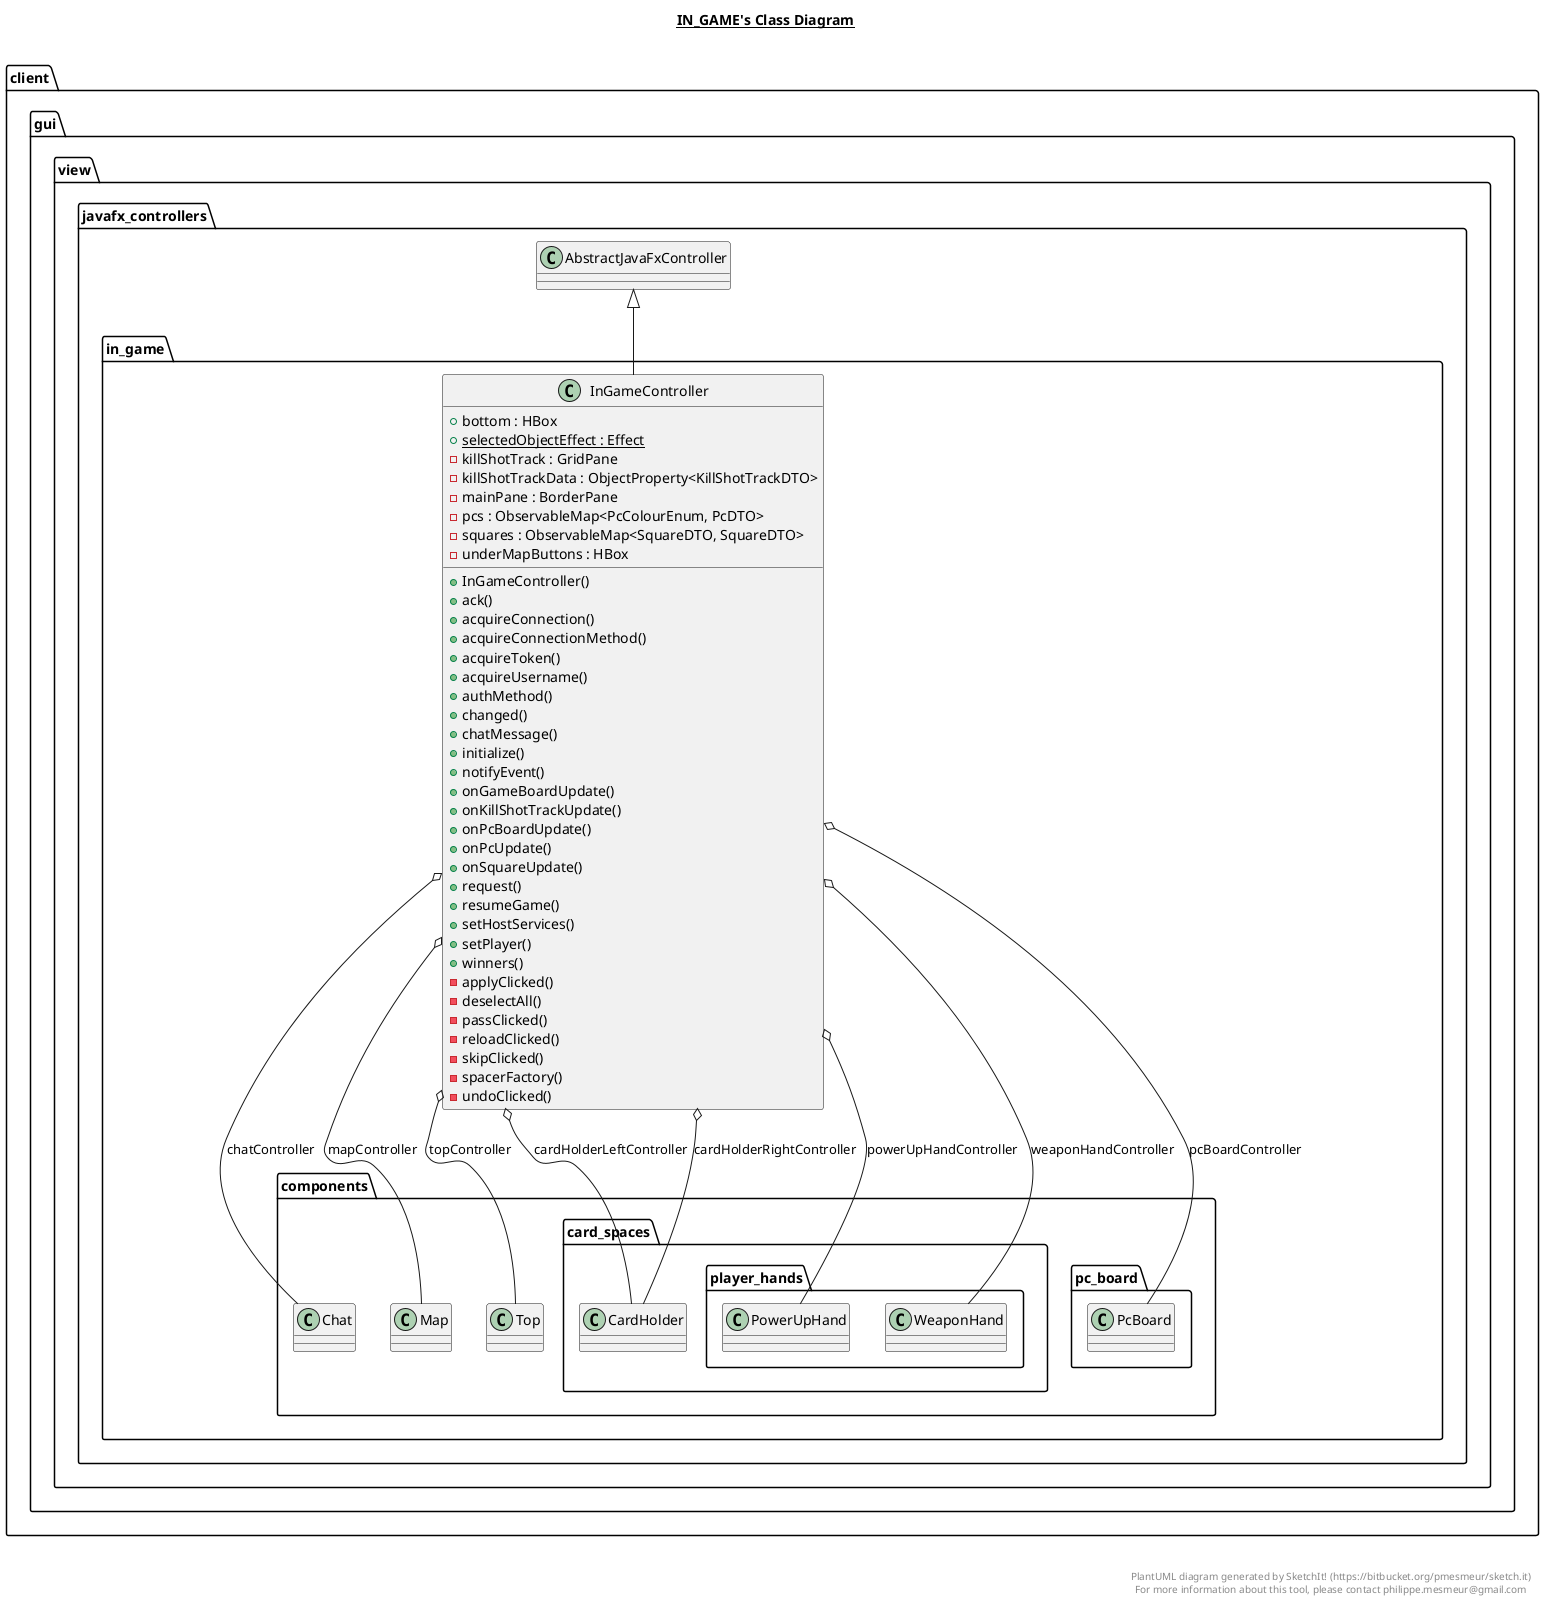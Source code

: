 @startuml

title __IN_GAME's Class Diagram__\n

  namespace client.gui {
    namespace view {
      namespace javafx_controllers {
        namespace in_game {
          class client.gui.view.javafx_controllers.in_game.InGameController {
              + bottom : HBox
              {static} + selectedObjectEffect : Effect
              - killShotTrack : GridPane
              - killShotTrackData : ObjectProperty<KillShotTrackDTO>
              - mainPane : BorderPane
              - pcs : ObservableMap<PcColourEnum, PcDTO>
              - squares : ObservableMap<SquareDTO, SquareDTO>
              - underMapButtons : HBox
              + InGameController()
              + ack()
              + acquireConnection()
              + acquireConnectionMethod()
              + acquireToken()
              + acquireUsername()
              + authMethod()
              + changed()
              + chatMessage()
              + initialize()
              + notifyEvent()
              + onGameBoardUpdate()
              + onKillShotTrackUpdate()
              + onPcBoardUpdate()
              + onPcUpdate()
              + onSquareUpdate()
              + request()
              + resumeGame()
              + setHostServices()
              + setPlayer()
              + winners()
              - applyClicked()
              - deselectAll()
              - passClicked()
              - reloadClicked()
              - skipClicked()
              - spacerFactory()
              - undoClicked()
          }
        }
      }
    }
  }
  

  client.gui.view.javafx_controllers.in_game.InGameController -up-|> client.gui.view.javafx_controllers.AbstractJavaFxController
  client.gui.view.javafx_controllers.in_game.InGameController o-- client.gui.view.javafx_controllers.in_game.components.card_spaces.CardHolder : cardHolderLeftController
  client.gui.view.javafx_controllers.in_game.InGameController o-- client.gui.view.javafx_controllers.in_game.components.card_spaces.CardHolder : cardHolderRightController
  client.gui.view.javafx_controllers.in_game.InGameController o-- client.gui.view.javafx_controllers.in_game.components.Chat : chatController
  client.gui.view.javafx_controllers.in_game.InGameController o-- client.gui.view.javafx_controllers.in_game.components.Map : mapController
  client.gui.view.javafx_controllers.in_game.InGameController o-- client.gui.view.javafx_controllers.in_game.components.pc_board.PcBoard : pcBoardController
  client.gui.view.javafx_controllers.in_game.InGameController o-- client.gui.view.javafx_controllers.in_game.components.card_spaces.player_hands.PowerUpHand : powerUpHandController
  client.gui.view.javafx_controllers.in_game.InGameController o-- client.gui.view.javafx_controllers.in_game.components.Top : topController
  client.gui.view.javafx_controllers.in_game.InGameController o-- client.gui.view.javafx_controllers.in_game.components.card_spaces.player_hands.WeaponHand : weaponHandController


right footer


PlantUML diagram generated by SketchIt! (https://bitbucket.org/pmesmeur/sketch.it)
For more information about this tool, please contact philippe.mesmeur@gmail.com
endfooter

@enduml
